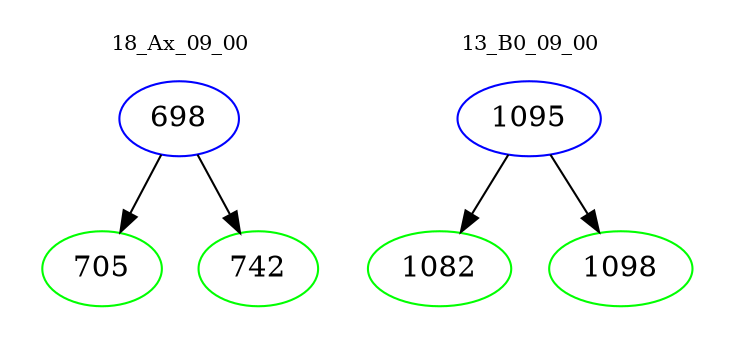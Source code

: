 digraph{
subgraph cluster_0 {
color = white
label = "18_Ax_09_00";
fontsize=10;
T0_698 [label="698", color="blue"]
T0_698 -> T0_705 [color="black"]
T0_705 [label="705", color="green"]
T0_698 -> T0_742 [color="black"]
T0_742 [label="742", color="green"]
}
subgraph cluster_1 {
color = white
label = "13_B0_09_00";
fontsize=10;
T1_1095 [label="1095", color="blue"]
T1_1095 -> T1_1082 [color="black"]
T1_1082 [label="1082", color="green"]
T1_1095 -> T1_1098 [color="black"]
T1_1098 [label="1098", color="green"]
}
}
